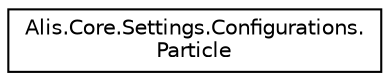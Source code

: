 digraph "Graphical Class Hierarchy"
{
 // LATEX_PDF_SIZE
  edge [fontname="Helvetica",fontsize="10",labelfontname="Helvetica",labelfontsize="10"];
  node [fontname="Helvetica",fontsize="10",shape=record];
  rankdir="LR";
  Node0 [label="Alis.Core.Settings.Configurations.\lParticle",height=0.2,width=0.4,color="black", fillcolor="white", style="filled",URL="$class_alis_1_1_core_1_1_settings_1_1_configurations_1_1_particle.html",tooltip="The particle class"];
}
